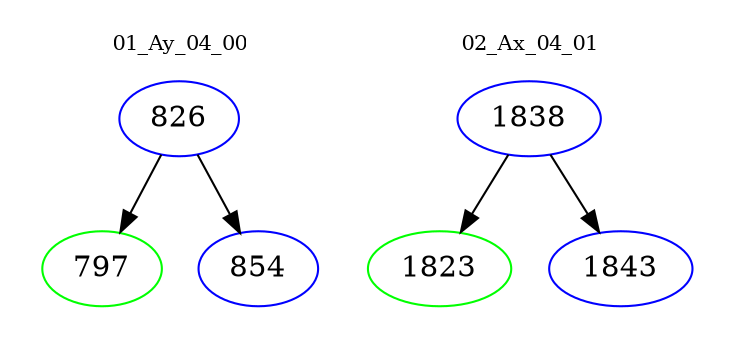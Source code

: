 digraph{
subgraph cluster_0 {
color = white
label = "01_Ay_04_00";
fontsize=10;
T0_826 [label="826", color="blue"]
T0_826 -> T0_797 [color="black"]
T0_797 [label="797", color="green"]
T0_826 -> T0_854 [color="black"]
T0_854 [label="854", color="blue"]
}
subgraph cluster_1 {
color = white
label = "02_Ax_04_01";
fontsize=10;
T1_1838 [label="1838", color="blue"]
T1_1838 -> T1_1823 [color="black"]
T1_1823 [label="1823", color="green"]
T1_1838 -> T1_1843 [color="black"]
T1_1843 [label="1843", color="blue"]
}
}
